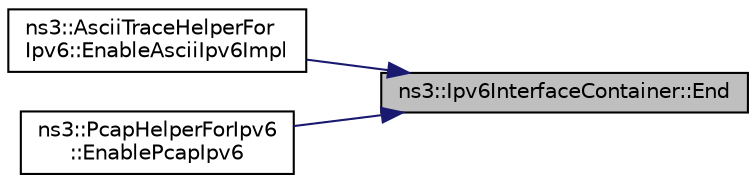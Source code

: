 digraph "ns3::Ipv6InterfaceContainer::End"
{
 // LATEX_PDF_SIZE
  edge [fontname="Helvetica",fontsize="10",labelfontname="Helvetica",labelfontsize="10"];
  node [fontname="Helvetica",fontsize="10",shape=record];
  rankdir="RL";
  Node1 [label="ns3::Ipv6InterfaceContainer::End",height=0.2,width=0.4,color="black", fillcolor="grey75", style="filled", fontcolor="black",tooltip="Get an iterator which indicates past-the-last Node in the container."];
  Node1 -> Node2 [dir="back",color="midnightblue",fontsize="10",style="solid",fontname="Helvetica"];
  Node2 [label="ns3::AsciiTraceHelperFor\lIpv6::EnableAsciiIpv6Impl",height=0.2,width=0.4,color="black", fillcolor="white", style="filled",URL="$classns3_1_1_ascii_trace_helper_for_ipv6.html#a2316825692c60ee2396f935b729a991d",tooltip="Enable ascii trace output on the Ipv6 and interface pair specified by a global node-id (of a previous..."];
  Node1 -> Node3 [dir="back",color="midnightblue",fontsize="10",style="solid",fontname="Helvetica"];
  Node3 [label="ns3::PcapHelperForIpv6\l::EnablePcapIpv6",height=0.2,width=0.4,color="black", fillcolor="white", style="filled",URL="$classns3_1_1_pcap_helper_for_ipv6.html#ab15e3eba350543f84b6fd16d2e2034ea",tooltip="Enable pcap output on each Ipv6 and interface pair in the container."];
}
